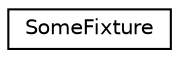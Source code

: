 digraph "Graphical Class Hierarchy"
{
 // LATEX_PDF_SIZE
  edge [fontname="Helvetica",fontsize="10",labelfontname="Helvetica",labelfontsize="10"];
  node [fontname="Helvetica",fontsize="10",shape=record];
  rankdir="LR";
  Node0 [label="SomeFixture",height=0.2,width=0.4,color="black", fillcolor="white", style="filled",URL="$struct_some_fixture.html",tooltip=" "];
}
